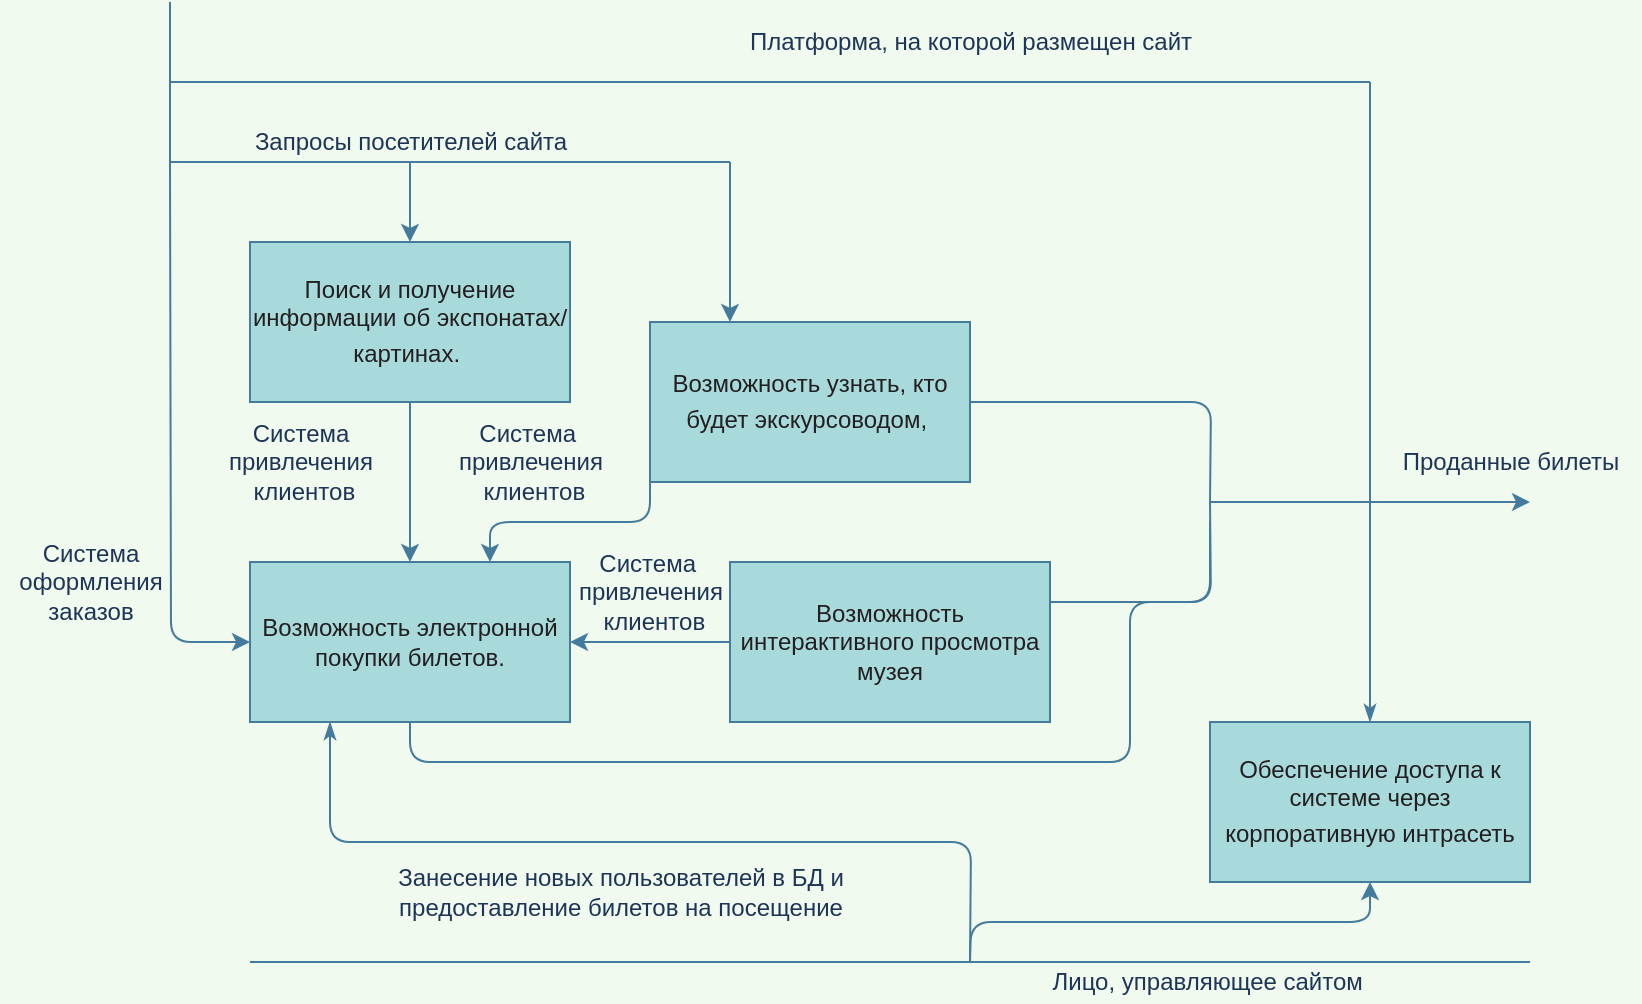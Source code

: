 <mxfile version="13.7.9" type="github">
  <diagram id="NQbOJsopETxQCSQtDzRj" name="Страница 1">
    <mxGraphModel dx="1773" dy="662" grid="1" gridSize="10" guides="1" tooltips="1" connect="1" arrows="1" fold="1" page="1" pageScale="1" pageWidth="827" pageHeight="1169" background="#F1FAEE" math="0" shadow="0">
      <root>
        <mxCell id="0" />
        <mxCell id="1" parent="0" />
        <mxCell id="i_eNm5y1GWPZi8rxE3aH-44" style="edgeStyle=orthogonalEdgeStyle;curved=0;rounded=1;sketch=0;orthogonalLoop=1;jettySize=auto;html=1;exitX=0.5;exitY=1;exitDx=0;exitDy=0;entryX=0.5;entryY=0;entryDx=0;entryDy=0;startArrow=none;startFill=0;endArrow=classic;endFill=1;strokeColor=#457B9D;fillColor=#A8DADC;fontColor=#1D3557;" edge="1" parent="1" source="i_eNm5y1GWPZi8rxE3aH-1" target="i_eNm5y1GWPZi8rxE3aH-4">
          <mxGeometry relative="1" as="geometry" />
        </mxCell>
        <mxCell id="i_eNm5y1GWPZi8rxE3aH-1" value="&lt;p class=&quot;MsoNormal&quot; style=&quot;margin: 0cm ; font-family: &amp;#34;calibri&amp;#34; , sans-serif ; color: rgb(0 , 0 , 0)&quot;&gt;&lt;span style=&quot;font-family: &amp;#34;arial&amp;#34; , sans-serif ; color: rgb(35 , 31 , 32)&quot;&gt;&lt;font style=&quot;font-size: 12px&quot;&gt;Поиск и получение информации об экспонатах/картинах.&amp;nbsp;&lt;/font&gt;&lt;font size=&quot;3&quot;&gt;&lt;/font&gt;&lt;/span&gt;&lt;/p&gt;" style="rounded=0;whiteSpace=wrap;html=1;sketch=0;strokeColor=#457B9D;fillColor=#A8DADC;fontColor=#1D3557;" vertex="1" parent="1">
          <mxGeometry x="120" y="120" width="160" height="80" as="geometry" />
        </mxCell>
        <mxCell id="i_eNm5y1GWPZi8rxE3aH-34" style="edgeStyle=orthogonalEdgeStyle;curved=0;rounded=1;sketch=0;orthogonalLoop=1;jettySize=auto;html=1;exitX=1;exitY=0.5;exitDx=0;exitDy=0;startArrow=none;startFill=0;endArrow=none;endFill=0;strokeColor=#457B9D;fillColor=#A8DADC;fontColor=#1D3557;" edge="1" parent="1" source="i_eNm5y1GWPZi8rxE3aH-2">
          <mxGeometry relative="1" as="geometry">
            <mxPoint x="600" y="250" as="targetPoint" />
          </mxGeometry>
        </mxCell>
        <mxCell id="i_eNm5y1GWPZi8rxE3aH-41" style="edgeStyle=orthogonalEdgeStyle;curved=0;rounded=1;sketch=0;orthogonalLoop=1;jettySize=auto;html=1;exitX=0;exitY=1;exitDx=0;exitDy=0;entryX=0.75;entryY=0;entryDx=0;entryDy=0;startArrow=none;startFill=0;endArrow=classic;endFill=1;strokeColor=#457B9D;fillColor=#A8DADC;fontColor=#1D3557;" edge="1" parent="1" source="i_eNm5y1GWPZi8rxE3aH-2" target="i_eNm5y1GWPZi8rxE3aH-4">
          <mxGeometry relative="1" as="geometry" />
        </mxCell>
        <mxCell id="i_eNm5y1GWPZi8rxE3aH-2" value="&lt;span style=&quot;font-family: &amp;#34;arial&amp;#34; , sans-serif ; color: rgb(35 , 31 , 32)&quot;&gt;&lt;font style=&quot;font-size: 12px&quot;&gt;Возможность узнать, кто будет экскурсоводом,&amp;nbsp;&lt;/font&gt;&lt;/span&gt;&lt;span style=&quot;color: rgb(0 , 0 , 0) ; font-size: medium&quot;&gt;&lt;/span&gt;" style="rounded=0;whiteSpace=wrap;html=1;sketch=0;strokeColor=#457B9D;fillColor=#A8DADC;fontColor=#1D3557;" vertex="1" parent="1">
          <mxGeometry x="320" y="160" width="160" height="80" as="geometry" />
        </mxCell>
        <mxCell id="i_eNm5y1GWPZi8rxE3aH-33" style="edgeStyle=orthogonalEdgeStyle;curved=0;rounded=1;sketch=0;orthogonalLoop=1;jettySize=auto;html=1;exitX=1;exitY=0.25;exitDx=0;exitDy=0;startArrow=none;startFill=0;endArrow=none;endFill=0;strokeColor=#457B9D;fillColor=#A8DADC;fontColor=#1D3557;" edge="1" parent="1" source="i_eNm5y1GWPZi8rxE3aH-3">
          <mxGeometry relative="1" as="geometry">
            <mxPoint x="600" y="250" as="targetPoint" />
          </mxGeometry>
        </mxCell>
        <mxCell id="i_eNm5y1GWPZi8rxE3aH-42" style="edgeStyle=orthogonalEdgeStyle;curved=0;rounded=1;sketch=0;orthogonalLoop=1;jettySize=auto;html=1;exitX=0;exitY=0.5;exitDx=0;exitDy=0;entryX=1;entryY=0.5;entryDx=0;entryDy=0;startArrow=none;startFill=0;endArrow=classic;endFill=1;strokeColor=#457B9D;fillColor=#A8DADC;fontColor=#1D3557;" edge="1" parent="1" source="i_eNm5y1GWPZi8rxE3aH-3" target="i_eNm5y1GWPZi8rxE3aH-4">
          <mxGeometry relative="1" as="geometry" />
        </mxCell>
        <mxCell id="i_eNm5y1GWPZi8rxE3aH-3" value="&lt;div&gt;&lt;div&gt;&lt;div&gt;&lt;div&gt;&lt;div&gt;&lt;div&gt;&lt;span style=&quot;color: rgb(35 , 31 , 32) ; font-family: &amp;#34;arial&amp;#34; , sans-serif&quot;&gt;Возможность интерактивного просмотра музея&lt;/span&gt;&lt;/div&gt;&lt;/div&gt;&lt;/div&gt;&lt;/div&gt;&lt;/div&gt;&lt;/div&gt;&lt;span style=&quot;color: rgb(0 , 0 , 0) ; font-size: medium&quot;&gt;&lt;/span&gt;" style="rounded=0;whiteSpace=wrap;html=1;sketch=0;strokeColor=#457B9D;fillColor=#A8DADC;fontColor=#1D3557;" vertex="1" parent="1">
          <mxGeometry x="360" y="280" width="160" height="80" as="geometry" />
        </mxCell>
        <mxCell id="i_eNm5y1GWPZi8rxE3aH-16" style="edgeStyle=orthogonalEdgeStyle;curved=0;rounded=1;sketch=0;orthogonalLoop=1;jettySize=auto;html=1;exitX=0;exitY=0.5;exitDx=0;exitDy=0;startArrow=classic;startFill=1;endArrow=none;endFill=0;strokeColor=#457B9D;fillColor=#A8DADC;fontColor=#1D3557;" edge="1" parent="1" source="i_eNm5y1GWPZi8rxE3aH-4">
          <mxGeometry relative="1" as="geometry">
            <mxPoint x="80" y="80" as="targetPoint" />
          </mxGeometry>
        </mxCell>
        <mxCell id="i_eNm5y1GWPZi8rxE3aH-36" style="edgeStyle=orthogonalEdgeStyle;curved=0;rounded=1;sketch=0;orthogonalLoop=1;jettySize=auto;html=1;exitX=0.5;exitY=1;exitDx=0;exitDy=0;startArrow=none;startFill=0;endArrow=none;endFill=0;strokeColor=#457B9D;fillColor=#A8DADC;fontColor=#1D3557;" edge="1" parent="1" source="i_eNm5y1GWPZi8rxE3aH-4">
          <mxGeometry relative="1" as="geometry">
            <mxPoint x="600" y="260" as="targetPoint" />
            <Array as="points">
              <mxPoint x="200" y="380" />
              <mxPoint x="560" y="380" />
              <mxPoint x="560" y="300" />
            </Array>
          </mxGeometry>
        </mxCell>
        <mxCell id="i_eNm5y1GWPZi8rxE3aH-47" style="edgeStyle=orthogonalEdgeStyle;curved=0;rounded=1;sketch=0;orthogonalLoop=1;jettySize=auto;html=1;exitX=0.25;exitY=1;exitDx=0;exitDy=0;startArrow=classicThin;startFill=1;endArrow=none;endFill=0;strokeColor=#457B9D;fillColor=#A8DADC;fontColor=#1D3557;" edge="1" parent="1" source="i_eNm5y1GWPZi8rxE3aH-4">
          <mxGeometry relative="1" as="geometry">
            <mxPoint x="480" y="480" as="targetPoint" />
          </mxGeometry>
        </mxCell>
        <mxCell id="i_eNm5y1GWPZi8rxE3aH-4" value="&lt;p class=&quot;MsoNormal&quot; style=&quot;margin: 0cm ; font-family: &amp;#34;calibri&amp;#34; , sans-serif ; color: rgb(0 , 0 , 0)&quot;&gt;&lt;span style=&quot;font-family: &amp;#34;arial&amp;#34; , sans-serif ; color: rgb(35 , 31 , 32)&quot;&gt;&lt;font style=&quot;font-size: 12px&quot;&gt;Возможность электронной покупки билетов.&lt;/font&gt;&lt;/span&gt;&lt;/p&gt;" style="rounded=0;whiteSpace=wrap;html=1;sketch=0;strokeColor=#457B9D;fillColor=#A8DADC;fontColor=#1D3557;align=center;" vertex="1" parent="1">
          <mxGeometry x="120" y="280" width="160" height="80" as="geometry" />
        </mxCell>
        <mxCell id="i_eNm5y1GWPZi8rxE3aH-19" style="edgeStyle=orthogonalEdgeStyle;curved=0;rounded=1;sketch=0;orthogonalLoop=1;jettySize=auto;html=1;exitX=0.5;exitY=1;exitDx=0;exitDy=0;startArrow=classic;startFill=1;endArrow=none;endFill=0;strokeColor=#457B9D;fillColor=#A8DADC;fontColor=#1D3557;" edge="1" parent="1" source="i_eNm5y1GWPZi8rxE3aH-5">
          <mxGeometry relative="1" as="geometry">
            <mxPoint x="480" y="480" as="targetPoint" />
          </mxGeometry>
        </mxCell>
        <mxCell id="i_eNm5y1GWPZi8rxE3aH-51" style="edgeStyle=orthogonalEdgeStyle;curved=0;rounded=1;sketch=0;orthogonalLoop=1;jettySize=auto;html=1;exitX=0.5;exitY=0;exitDx=0;exitDy=0;startArrow=classicThin;startFill=1;endArrow=none;endFill=0;strokeColor=#457B9D;fillColor=#A8DADC;fontColor=#1D3557;" edge="1" parent="1" source="i_eNm5y1GWPZi8rxE3aH-5">
          <mxGeometry relative="1" as="geometry">
            <mxPoint x="680" y="40" as="targetPoint" />
          </mxGeometry>
        </mxCell>
        <mxCell id="i_eNm5y1GWPZi8rxE3aH-5" value="&lt;span style=&quot;font-family: &amp;#34;arial&amp;#34; , sans-serif ; color: rgb(35 , 31 , 32)&quot;&gt;&lt;font style=&quot;font-size: 12px&quot;&gt;Обеспечение доступа к системе через корпоративную интрасеть&lt;/font&gt;&lt;/span&gt;&lt;span style=&quot;color: rgb(0 , 0 , 0) ; font-size: medium&quot;&gt;&lt;/span&gt;" style="rounded=0;whiteSpace=wrap;html=1;sketch=0;strokeColor=#457B9D;fillColor=#A8DADC;fontColor=#1D3557;" vertex="1" parent="1">
          <mxGeometry x="600" y="360" width="160" height="80" as="geometry" />
        </mxCell>
        <mxCell id="i_eNm5y1GWPZi8rxE3aH-7" value="" style="endArrow=classic;html=1;strokeColor=#457B9D;fillColor=#A8DADC;fontColor=#1D3557;entryX=0.25;entryY=0;entryDx=0;entryDy=0;" edge="1" parent="1" target="i_eNm5y1GWPZi8rxE3aH-2">
          <mxGeometry width="50" height="50" relative="1" as="geometry">
            <mxPoint x="360" y="80" as="sourcePoint" />
            <mxPoint x="440" y="200" as="targetPoint" />
          </mxGeometry>
        </mxCell>
        <mxCell id="i_eNm5y1GWPZi8rxE3aH-9" value="Запросы посетителей сайта" style="text;html=1;align=center;verticalAlign=middle;resizable=0;points=[];autosize=1;fontColor=#1D3557;" vertex="1" parent="1">
          <mxGeometry x="110" y="60" width="180" height="20" as="geometry" />
        </mxCell>
        <mxCell id="i_eNm5y1GWPZi8rxE3aH-10" value="" style="endArrow=none;html=1;strokeColor=#457B9D;fillColor=#A8DADC;fontColor=#1D3557;startArrow=none;startFill=0;endFill=0;" edge="1" parent="1">
          <mxGeometry width="50" height="50" relative="1" as="geometry">
            <mxPoint x="360" y="80" as="sourcePoint" />
            <mxPoint x="200" y="80" as="targetPoint" />
          </mxGeometry>
        </mxCell>
        <mxCell id="i_eNm5y1GWPZi8rxE3aH-12" value="" style="endArrow=classic;html=1;strokeColor=#457B9D;fillColor=#A8DADC;fontColor=#1D3557;entryX=0.5;entryY=0;entryDx=0;entryDy=0;" edge="1" parent="1" target="i_eNm5y1GWPZi8rxE3aH-1">
          <mxGeometry width="50" height="50" relative="1" as="geometry">
            <mxPoint x="200" y="80" as="sourcePoint" />
            <mxPoint x="230" y="80" as="targetPoint" />
          </mxGeometry>
        </mxCell>
        <mxCell id="i_eNm5y1GWPZi8rxE3aH-14" value="" style="endArrow=none;html=1;strokeColor=#457B9D;fillColor=#A8DADC;fontColor=#1D3557;" edge="1" parent="1">
          <mxGeometry width="50" height="50" relative="1" as="geometry">
            <mxPoint x="80" y="80" as="sourcePoint" />
            <mxPoint x="200" y="80" as="targetPoint" />
            <Array as="points">
              <mxPoint x="120" y="80" />
            </Array>
          </mxGeometry>
        </mxCell>
        <mxCell id="i_eNm5y1GWPZi8rxE3aH-17" value="" style="endArrow=none;html=1;strokeColor=#457B9D;fillColor=#A8DADC;fontColor=#1D3557;" edge="1" parent="1">
          <mxGeometry width="50" height="50" relative="1" as="geometry">
            <mxPoint x="120" y="480" as="sourcePoint" />
            <mxPoint x="760" y="480" as="targetPoint" />
          </mxGeometry>
        </mxCell>
        <mxCell id="i_eNm5y1GWPZi8rxE3aH-18" value="Лицо, управляющее сайтом&amp;nbsp;" style="text;html=1;align=center;verticalAlign=middle;resizable=0;points=[];autosize=1;fontColor=#1D3557;" vertex="1" parent="1">
          <mxGeometry x="510" y="480" width="180" height="20" as="geometry" />
        </mxCell>
        <mxCell id="i_eNm5y1GWPZi8rxE3aH-22" value="" style="endArrow=none;html=1;strokeColor=#457B9D;fillColor=#A8DADC;fontColor=#1D3557;" edge="1" parent="1">
          <mxGeometry width="50" height="50" relative="1" as="geometry">
            <mxPoint x="680" y="40" as="sourcePoint" />
            <mxPoint x="80" y="40" as="targetPoint" />
          </mxGeometry>
        </mxCell>
        <mxCell id="i_eNm5y1GWPZi8rxE3aH-23" value="Платформа, на которой размещен сайт" style="text;html=1;align=center;verticalAlign=middle;resizable=0;points=[];autosize=1;fontColor=#1D3557;" vertex="1" parent="1">
          <mxGeometry x="360" y="10" width="240" height="20" as="geometry" />
        </mxCell>
        <mxCell id="i_eNm5y1GWPZi8rxE3aH-25" value="" style="endArrow=none;html=1;strokeColor=#457B9D;fillColor=#A8DADC;fontColor=#1D3557;" edge="1" parent="1">
          <mxGeometry width="50" height="50" relative="1" as="geometry">
            <mxPoint x="80" y="80" as="sourcePoint" />
            <mxPoint x="80" as="targetPoint" />
          </mxGeometry>
        </mxCell>
        <mxCell id="i_eNm5y1GWPZi8rxE3aH-26" value="" style="endArrow=classic;html=1;strokeColor=#457B9D;fillColor=#A8DADC;fontColor=#1D3557;" edge="1" parent="1">
          <mxGeometry width="50" height="50" relative="1" as="geometry">
            <mxPoint x="600" y="250" as="sourcePoint" />
            <mxPoint x="760" y="250" as="targetPoint" />
          </mxGeometry>
        </mxCell>
        <mxCell id="i_eNm5y1GWPZi8rxE3aH-35" value="Проданные билеты" style="text;html=1;align=center;verticalAlign=middle;resizable=0;points=[];autosize=1;fontColor=#1D3557;" vertex="1" parent="1">
          <mxGeometry x="685" y="220" width="130" height="20" as="geometry" />
        </mxCell>
        <mxCell id="i_eNm5y1GWPZi8rxE3aH-38" value="Система &lt;br&gt;оформления &lt;br&gt;заказов" style="text;html=1;align=center;verticalAlign=middle;resizable=0;points=[];autosize=1;fontColor=#1D3557;" vertex="1" parent="1">
          <mxGeometry x="-5" y="265" width="90" height="50" as="geometry" />
        </mxCell>
        <mxCell id="i_eNm5y1GWPZi8rxE3aH-43" value="Система &lt;br&gt;привлечения&lt;br&gt;&amp;nbsp;клиентов" style="text;html=1;align=center;verticalAlign=middle;resizable=0;points=[];autosize=1;fontColor=#1D3557;" vertex="1" parent="1">
          <mxGeometry x="100" y="205" width="90" height="50" as="geometry" />
        </mxCell>
        <mxCell id="i_eNm5y1GWPZi8rxE3aH-46" value="Система&amp;nbsp;&lt;br&gt;привлечения&lt;br&gt;&amp;nbsp;клиентов" style="text;html=1;align=center;verticalAlign=middle;resizable=0;points=[];autosize=1;fontColor=#1D3557;" vertex="1" parent="1">
          <mxGeometry x="215" y="205" width="90" height="50" as="geometry" />
        </mxCell>
        <mxCell id="i_eNm5y1GWPZi8rxE3aH-48" value="Занесение новых пользователей в БД и &lt;br&gt;предоставление билетов на посещение" style="text;html=1;align=center;verticalAlign=middle;resizable=0;points=[];autosize=1;fontColor=#1D3557;" vertex="1" parent="1">
          <mxGeometry x="180" y="430" width="250" height="30" as="geometry" />
        </mxCell>
        <mxCell id="i_eNm5y1GWPZi8rxE3aH-49" value="&lt;font style=&quot;font-size: 12px&quot;&gt;Система&amp;nbsp;&lt;br&gt;привлечения&lt;br&gt;&amp;nbsp;клиентов&lt;/font&gt;" style="text;html=1;align=center;verticalAlign=middle;resizable=0;points=[];autosize=1;fontColor=#1D3557;" vertex="1" parent="1">
          <mxGeometry x="275" y="270" width="90" height="50" as="geometry" />
        </mxCell>
      </root>
    </mxGraphModel>
  </diagram>
</mxfile>

